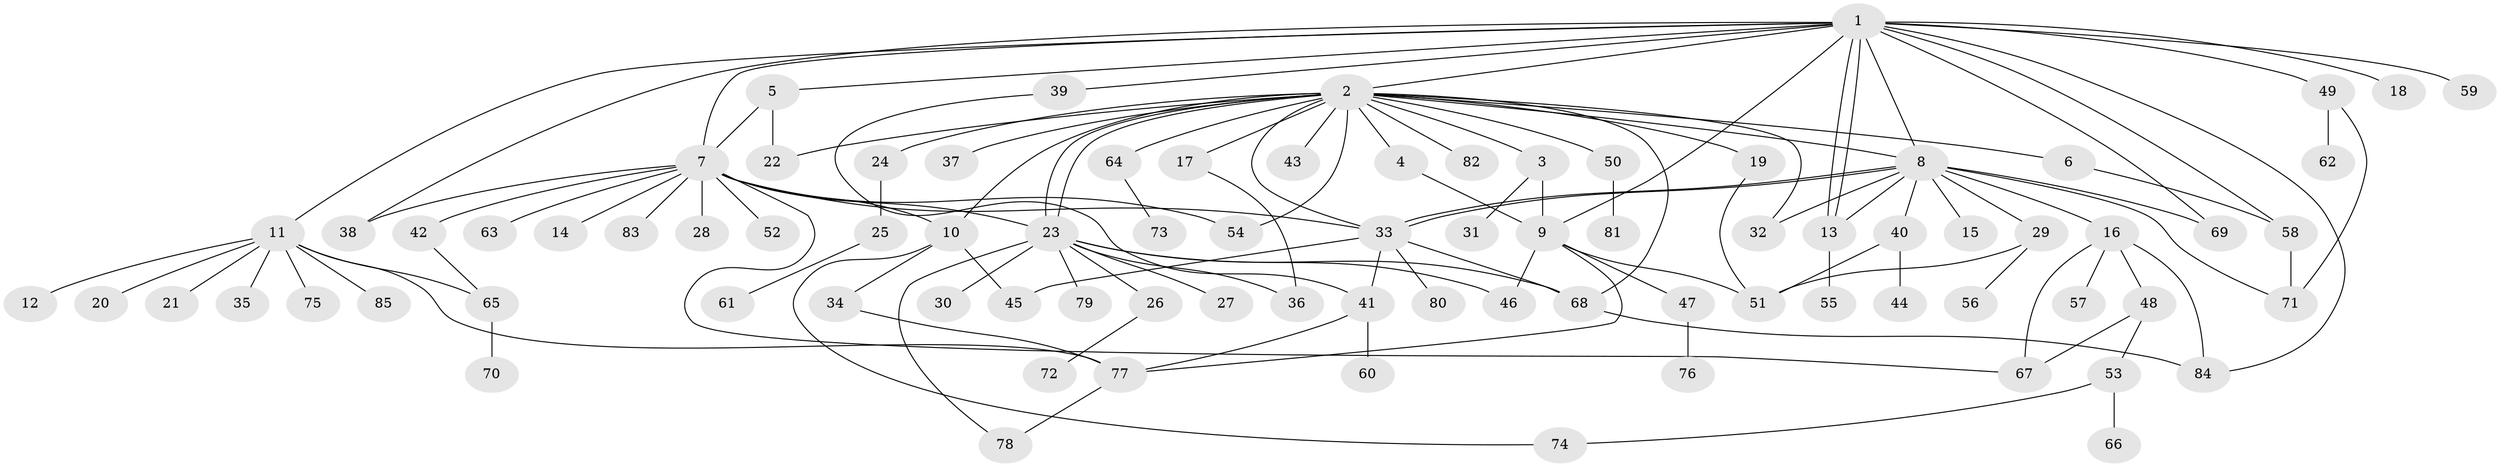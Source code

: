 // Generated by graph-tools (version 1.1) at 2025/25/03/09/25 03:25:56]
// undirected, 85 vertices, 123 edges
graph export_dot {
graph [start="1"]
  node [color=gray90,style=filled];
  1;
  2;
  3;
  4;
  5;
  6;
  7;
  8;
  9;
  10;
  11;
  12;
  13;
  14;
  15;
  16;
  17;
  18;
  19;
  20;
  21;
  22;
  23;
  24;
  25;
  26;
  27;
  28;
  29;
  30;
  31;
  32;
  33;
  34;
  35;
  36;
  37;
  38;
  39;
  40;
  41;
  42;
  43;
  44;
  45;
  46;
  47;
  48;
  49;
  50;
  51;
  52;
  53;
  54;
  55;
  56;
  57;
  58;
  59;
  60;
  61;
  62;
  63;
  64;
  65;
  66;
  67;
  68;
  69;
  70;
  71;
  72;
  73;
  74;
  75;
  76;
  77;
  78;
  79;
  80;
  81;
  82;
  83;
  84;
  85;
  1 -- 2;
  1 -- 5;
  1 -- 7;
  1 -- 8;
  1 -- 9;
  1 -- 11;
  1 -- 13;
  1 -- 13;
  1 -- 18;
  1 -- 38;
  1 -- 39;
  1 -- 49;
  1 -- 58;
  1 -- 59;
  1 -- 69;
  1 -- 84;
  2 -- 3;
  2 -- 4;
  2 -- 6;
  2 -- 8;
  2 -- 10;
  2 -- 17;
  2 -- 19;
  2 -- 22;
  2 -- 23;
  2 -- 23;
  2 -- 24;
  2 -- 32;
  2 -- 33;
  2 -- 37;
  2 -- 43;
  2 -- 50;
  2 -- 54;
  2 -- 64;
  2 -- 68;
  2 -- 82;
  3 -- 9;
  3 -- 31;
  4 -- 9;
  5 -- 7;
  5 -- 22;
  6 -- 58;
  7 -- 10;
  7 -- 14;
  7 -- 23;
  7 -- 28;
  7 -- 33;
  7 -- 38;
  7 -- 42;
  7 -- 52;
  7 -- 54;
  7 -- 63;
  7 -- 67;
  7 -- 83;
  8 -- 13;
  8 -- 15;
  8 -- 16;
  8 -- 29;
  8 -- 32;
  8 -- 33;
  8 -- 33;
  8 -- 40;
  8 -- 69;
  8 -- 71;
  9 -- 46;
  9 -- 47;
  9 -- 51;
  9 -- 77;
  10 -- 34;
  10 -- 45;
  10 -- 74;
  11 -- 12;
  11 -- 20;
  11 -- 21;
  11 -- 35;
  11 -- 65;
  11 -- 75;
  11 -- 77;
  11 -- 85;
  13 -- 55;
  16 -- 48;
  16 -- 57;
  16 -- 67;
  16 -- 84;
  17 -- 36;
  19 -- 51;
  23 -- 26;
  23 -- 27;
  23 -- 30;
  23 -- 36;
  23 -- 46;
  23 -- 68;
  23 -- 78;
  23 -- 79;
  24 -- 25;
  25 -- 61;
  26 -- 72;
  29 -- 51;
  29 -- 56;
  33 -- 41;
  33 -- 45;
  33 -- 68;
  33 -- 80;
  34 -- 77;
  39 -- 41;
  40 -- 44;
  40 -- 51;
  41 -- 60;
  41 -- 77;
  42 -- 65;
  47 -- 76;
  48 -- 53;
  48 -- 67;
  49 -- 62;
  49 -- 71;
  50 -- 81;
  53 -- 66;
  53 -- 74;
  58 -- 71;
  64 -- 73;
  65 -- 70;
  68 -- 84;
  77 -- 78;
}
